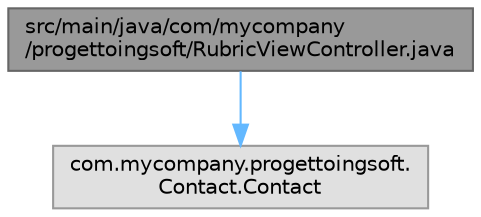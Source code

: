 digraph "src/main/java/com/mycompany/progettoingsoft/RubricViewController.java"
{
 // LATEX_PDF_SIZE
  bgcolor="transparent";
  edge [fontname=Helvetica,fontsize=10,labelfontname=Helvetica,labelfontsize=10];
  node [fontname=Helvetica,fontsize=10,shape=box,height=0.2,width=0.4];
  Node1 [id="Node000001",label="src/main/java/com/mycompany\l/progettoingsoft/RubricViewController.java",height=0.2,width=0.4,color="gray40", fillcolor="grey60", style="filled", fontcolor="black",tooltip="Questo file permette di gestire l'interfaccia grafica della rubrica."];
  Node1 -> Node2 [id="edge1_Node000001_Node000002",color="steelblue1",style="solid",tooltip=" "];
  Node2 [id="Node000002",label="com.mycompany.progettoingsoft.\lContact.Contact",height=0.2,width=0.4,color="grey60", fillcolor="#E0E0E0", style="filled",tooltip=" "];
}
